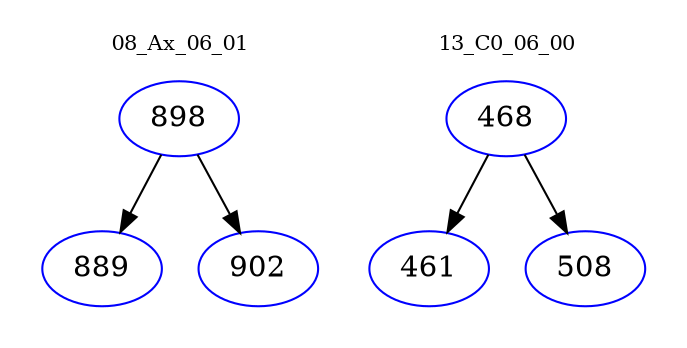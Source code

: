 digraph{
subgraph cluster_0 {
color = white
label = "08_Ax_06_01";
fontsize=10;
T0_898 [label="898", color="blue"]
T0_898 -> T0_889 [color="black"]
T0_889 [label="889", color="blue"]
T0_898 -> T0_902 [color="black"]
T0_902 [label="902", color="blue"]
}
subgraph cluster_1 {
color = white
label = "13_C0_06_00";
fontsize=10;
T1_468 [label="468", color="blue"]
T1_468 -> T1_461 [color="black"]
T1_461 [label="461", color="blue"]
T1_468 -> T1_508 [color="black"]
T1_508 [label="508", color="blue"]
}
}
